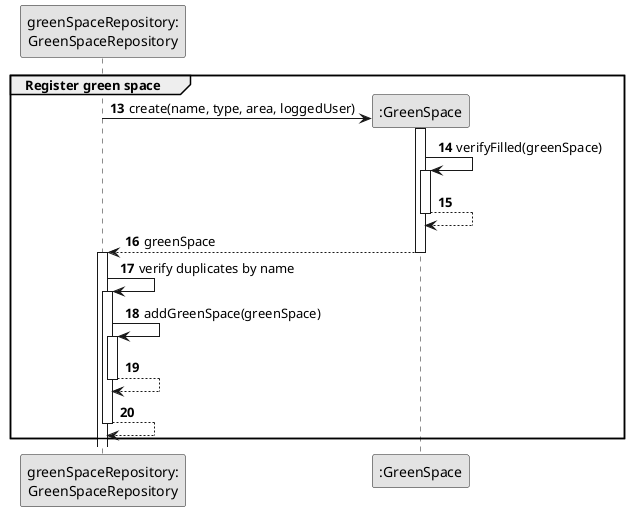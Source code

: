 @startuml
skinparam monochrome true
skinparam packageStyle rectangle
skinparam shadowing false

autonumber

'hide footbox

participant "greenSpaceRepository:\nGreenSpaceRepository" as gsrepo
participant ":GreenSpace" as GS

autonumber 13




    group Register green space


gsrepo -> GS** : create(name, type, area, loggedUser)

activate GS
GS -> GS : verifyFilled(greenSpace)
activate GS
GS--> GS
deactivate GS
GS --> gsrepo : greenSpace
deactivate GS
activate gsrepo
gsrepo -> gsrepo : verify duplicates by name
activate gsrepo
gsrepo -> gsrepo : addGreenSpace(greenSpace)
activate gsrepo
gsrepo-->gsrepo
deactivate gsrepo
gsrepo-->gsrepo
deactivate gsrepo
    end


@enduml